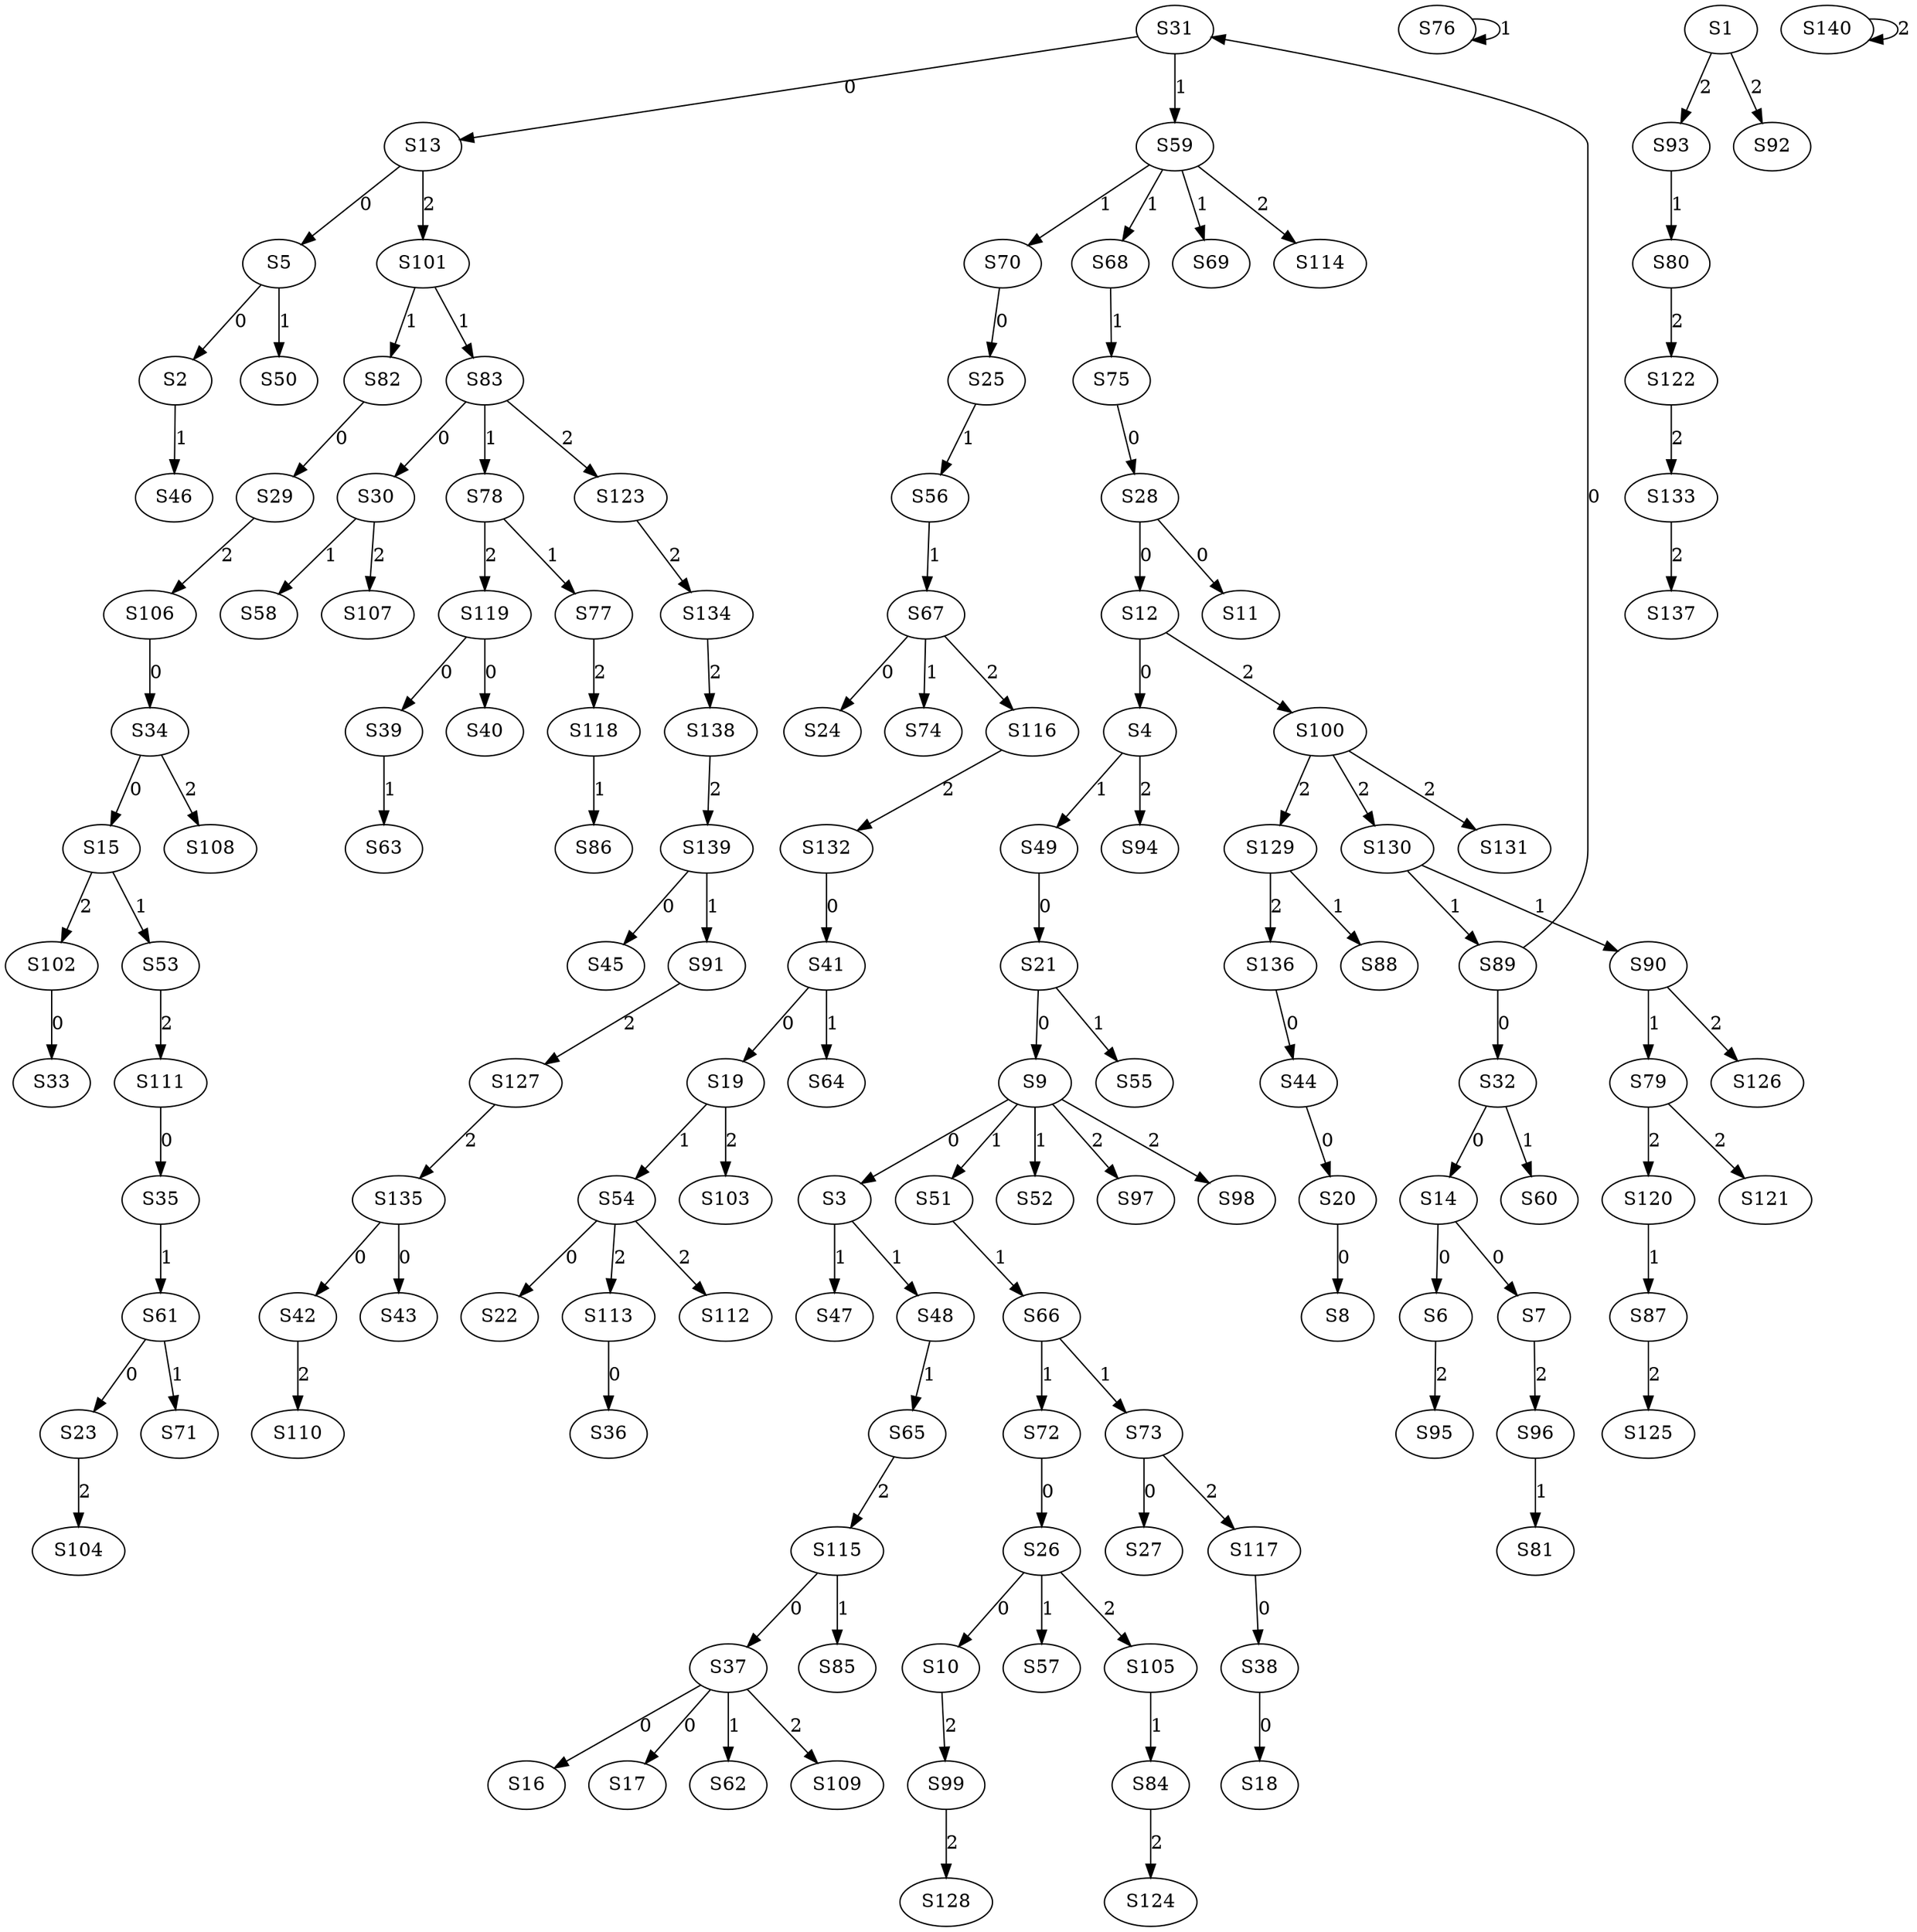 strict digraph {
	S5 -> S2 [ label = 0 ];
	S9 -> S3 [ label = 0 ];
	S12 -> S4 [ label = 0 ];
	S13 -> S5 [ label = 0 ];
	S14 -> S6 [ label = 0 ];
	S14 -> S7 [ label = 0 ];
	S20 -> S8 [ label = 0 ];
	S21 -> S9 [ label = 0 ];
	S26 -> S10 [ label = 0 ];
	S28 -> S11 [ label = 0 ];
	S28 -> S12 [ label = 0 ];
	S31 -> S13 [ label = 0 ];
	S32 -> S14 [ label = 0 ];
	S34 -> S15 [ label = 0 ];
	S37 -> S16 [ label = 0 ];
	S37 -> S17 [ label = 0 ];
	S38 -> S18 [ label = 0 ];
	S41 -> S19 [ label = 0 ];
	S44 -> S20 [ label = 0 ];
	S49 -> S21 [ label = 0 ];
	S54 -> S22 [ label = 0 ];
	S61 -> S23 [ label = 0 ];
	S67 -> S24 [ label = 0 ];
	S70 -> S25 [ label = 0 ];
	S72 -> S26 [ label = 0 ];
	S73 -> S27 [ label = 0 ];
	S75 -> S28 [ label = 0 ];
	S82 -> S29 [ label = 0 ];
	S83 -> S30 [ label = 0 ];
	S89 -> S31 [ label = 0 ];
	S89 -> S32 [ label = 0 ];
	S102 -> S33 [ label = 0 ];
	S106 -> S34 [ label = 0 ];
	S111 -> S35 [ label = 0 ];
	S113 -> S36 [ label = 0 ];
	S115 -> S37 [ label = 0 ];
	S117 -> S38 [ label = 0 ];
	S119 -> S39 [ label = 0 ];
	S119 -> S40 [ label = 0 ];
	S132 -> S41 [ label = 0 ];
	S135 -> S42 [ label = 0 ];
	S135 -> S43 [ label = 0 ];
	S136 -> S44 [ label = 0 ];
	S139 -> S45 [ label = 0 ];
	S2 -> S46 [ label = 1 ];
	S3 -> S47 [ label = 1 ];
	S3 -> S48 [ label = 1 ];
	S4 -> S49 [ label = 1 ];
	S5 -> S50 [ label = 1 ];
	S9 -> S51 [ label = 1 ];
	S9 -> S52 [ label = 1 ];
	S15 -> S53 [ label = 1 ];
	S19 -> S54 [ label = 1 ];
	S21 -> S55 [ label = 1 ];
	S25 -> S56 [ label = 1 ];
	S26 -> S57 [ label = 1 ];
	S30 -> S58 [ label = 1 ];
	S31 -> S59 [ label = 1 ];
	S32 -> S60 [ label = 1 ];
	S35 -> S61 [ label = 1 ];
	S37 -> S62 [ label = 1 ];
	S39 -> S63 [ label = 1 ];
	S41 -> S64 [ label = 1 ];
	S48 -> S65 [ label = 1 ];
	S51 -> S66 [ label = 1 ];
	S56 -> S67 [ label = 1 ];
	S59 -> S68 [ label = 1 ];
	S59 -> S69 [ label = 1 ];
	S59 -> S70 [ label = 1 ];
	S61 -> S71 [ label = 1 ];
	S66 -> S72 [ label = 1 ];
	S66 -> S73 [ label = 1 ];
	S67 -> S74 [ label = 1 ];
	S68 -> S75 [ label = 1 ];
	S76 -> S76 [ label = 1 ];
	S78 -> S77 [ label = 1 ];
	S83 -> S78 [ label = 1 ];
	S90 -> S79 [ label = 1 ];
	S93 -> S80 [ label = 1 ];
	S96 -> S81 [ label = 1 ];
	S101 -> S82 [ label = 1 ];
	S101 -> S83 [ label = 1 ];
	S105 -> S84 [ label = 1 ];
	S115 -> S85 [ label = 1 ];
	S118 -> S86 [ label = 1 ];
	S120 -> S87 [ label = 1 ];
	S129 -> S88 [ label = 1 ];
	S130 -> S89 [ label = 1 ];
	S130 -> S90 [ label = 1 ];
	S139 -> S91 [ label = 1 ];
	S1 -> S92 [ label = 2 ];
	S1 -> S93 [ label = 2 ];
	S4 -> S94 [ label = 2 ];
	S6 -> S95 [ label = 2 ];
	S7 -> S96 [ label = 2 ];
	S9 -> S97 [ label = 2 ];
	S9 -> S98 [ label = 2 ];
	S10 -> S99 [ label = 2 ];
	S12 -> S100 [ label = 2 ];
	S13 -> S101 [ label = 2 ];
	S15 -> S102 [ label = 2 ];
	S19 -> S103 [ label = 2 ];
	S23 -> S104 [ label = 2 ];
	S26 -> S105 [ label = 2 ];
	S29 -> S106 [ label = 2 ];
	S30 -> S107 [ label = 2 ];
	S34 -> S108 [ label = 2 ];
	S37 -> S109 [ label = 2 ];
	S42 -> S110 [ label = 2 ];
	S53 -> S111 [ label = 2 ];
	S54 -> S112 [ label = 2 ];
	S54 -> S113 [ label = 2 ];
	S59 -> S114 [ label = 2 ];
	S65 -> S115 [ label = 2 ];
	S67 -> S116 [ label = 2 ];
	S73 -> S117 [ label = 2 ];
	S77 -> S118 [ label = 2 ];
	S78 -> S119 [ label = 2 ];
	S79 -> S120 [ label = 2 ];
	S79 -> S121 [ label = 2 ];
	S80 -> S122 [ label = 2 ];
	S83 -> S123 [ label = 2 ];
	S84 -> S124 [ label = 2 ];
	S87 -> S125 [ label = 2 ];
	S90 -> S126 [ label = 2 ];
	S91 -> S127 [ label = 2 ];
	S99 -> S128 [ label = 2 ];
	S100 -> S129 [ label = 2 ];
	S100 -> S130 [ label = 2 ];
	S100 -> S131 [ label = 2 ];
	S116 -> S132 [ label = 2 ];
	S122 -> S133 [ label = 2 ];
	S123 -> S134 [ label = 2 ];
	S127 -> S135 [ label = 2 ];
	S129 -> S136 [ label = 2 ];
	S133 -> S137 [ label = 2 ];
	S134 -> S138 [ label = 2 ];
	S138 -> S139 [ label = 2 ];
	S140 -> S140 [ label = 2 ];
}